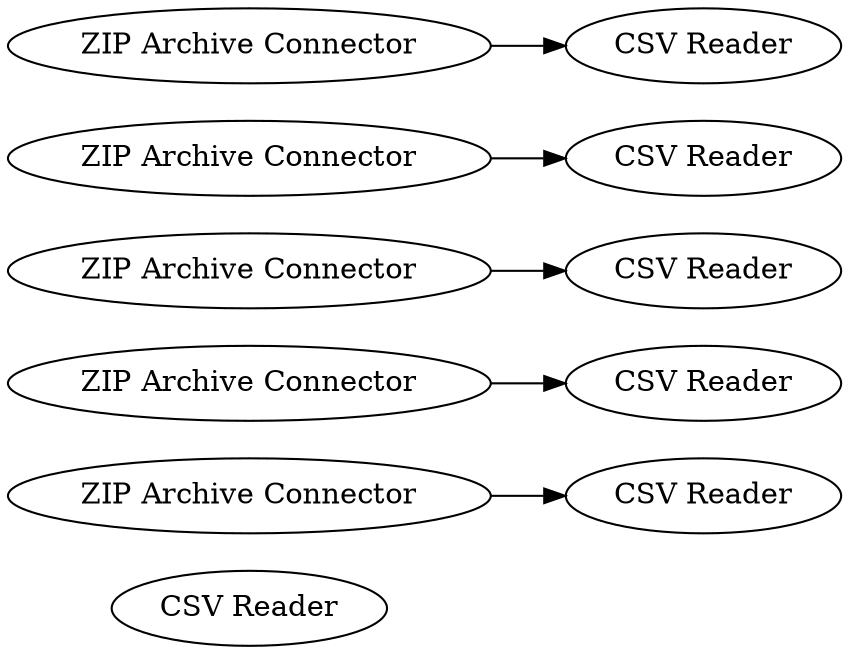 digraph {
	1 [label="CSV Reader"]
	2 [label="ZIP Archive Connector"]
	3 [label="CSV Reader"]
	4 [label="ZIP Archive Connector"]
	5 [label="CSV Reader"]
	6 [label="ZIP Archive Connector"]
	7 [label="CSV Reader"]
	8 [label="ZIP Archive Connector"]
	9 [label="CSV Reader"]
	10 [label="ZIP Archive Connector"]
	11 [label="CSV Reader"]
	2 -> 3
	4 -> 5
	6 -> 7
	8 -> 9
	10 -> 11
	rankdir=LR
}
